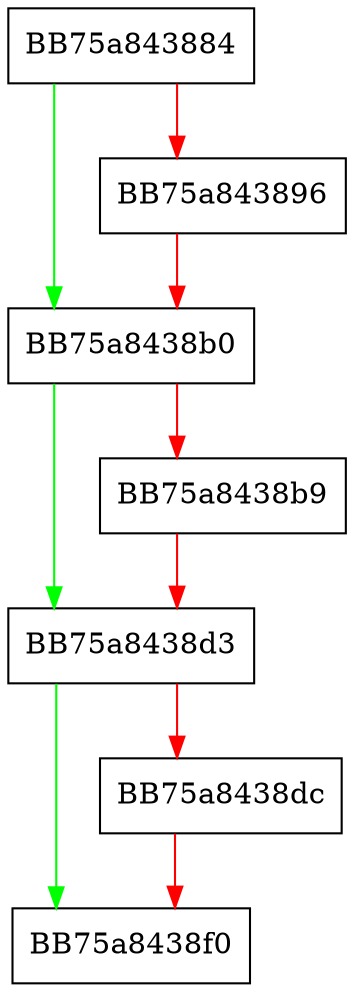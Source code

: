 digraph CloseLog {
  node [shape="box"];
  graph [splines=ortho];
  BB75a843884 -> BB75a8438b0 [color="green"];
  BB75a843884 -> BB75a843896 [color="red"];
  BB75a843896 -> BB75a8438b0 [color="red"];
  BB75a8438b0 -> BB75a8438d3 [color="green"];
  BB75a8438b0 -> BB75a8438b9 [color="red"];
  BB75a8438b9 -> BB75a8438d3 [color="red"];
  BB75a8438d3 -> BB75a8438f0 [color="green"];
  BB75a8438d3 -> BB75a8438dc [color="red"];
  BB75a8438dc -> BB75a8438f0 [color="red"];
}